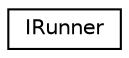 digraph "Graphical Class Hierarchy"
{
  edge [fontname="Helvetica",fontsize="10",labelfontname="Helvetica",labelfontsize="10"];
  node [fontname="Helvetica",fontsize="10",shape=record];
  rankdir="LR";
  Node1 [label="IRunner",height=0.2,width=0.4,color="black", fillcolor="white", style="filled",URL="$structCatch_1_1IRunner.html"];
}
